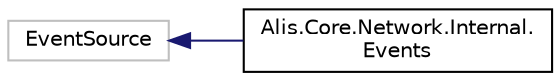 digraph "Graphical Class Hierarchy"
{
 // LATEX_PDF_SIZE
  edge [fontname="Helvetica",fontsize="10",labelfontname="Helvetica",labelfontsize="10"];
  node [fontname="Helvetica",fontsize="10",shape=record];
  rankdir="LR";
  Node507 [label="EventSource",height=0.2,width=0.4,color="grey75", fillcolor="white", style="filled",tooltip=" "];
  Node507 -> Node0 [dir="back",color="midnightblue",fontsize="10",style="solid",fontname="Helvetica"];
  Node0 [label="Alis.Core.Network.Internal.\lEvents",height=0.2,width=0.4,color="black", fillcolor="white", style="filled",URL="$class_alis_1_1_core_1_1_network_1_1_internal_1_1_events.html",tooltip="Use the Guid to locate this EventSource in PerfView using the Additional Providers box (without wildc..."];
}
